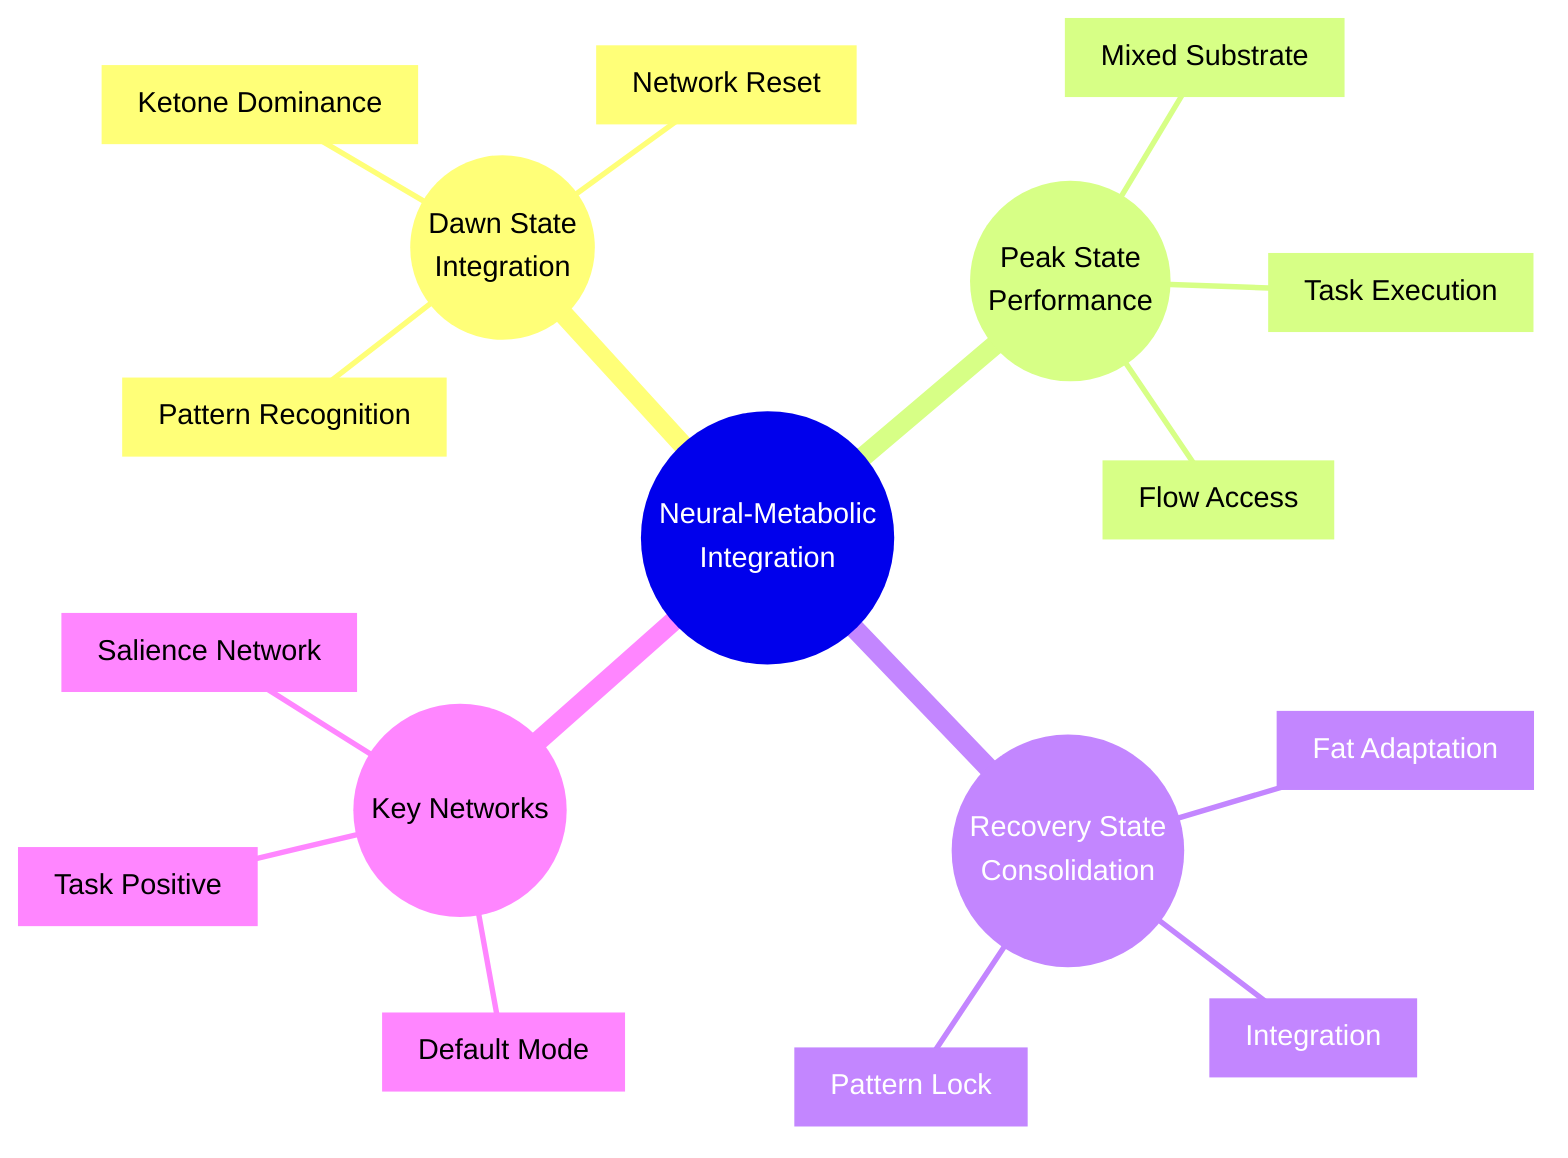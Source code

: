 mindmap
    root((Neural-Metabolic
        Integration))
        (("Dawn State
            Integration"))
            [Ketone Dominance]
            [Network Reset]
            [Pattern Recognition]
        (("Peak State
            Performance"))
            [Mixed Substrate]
            [Task Execution]
            [Flow Access]
        (("Recovery State
            Consolidation"))
            [Fat Adaptation]
            [Integration]
            [Pattern Lock]
        (("Key Networks"))
            [Default Mode]
            [Task Positive]
            [Salience Network]